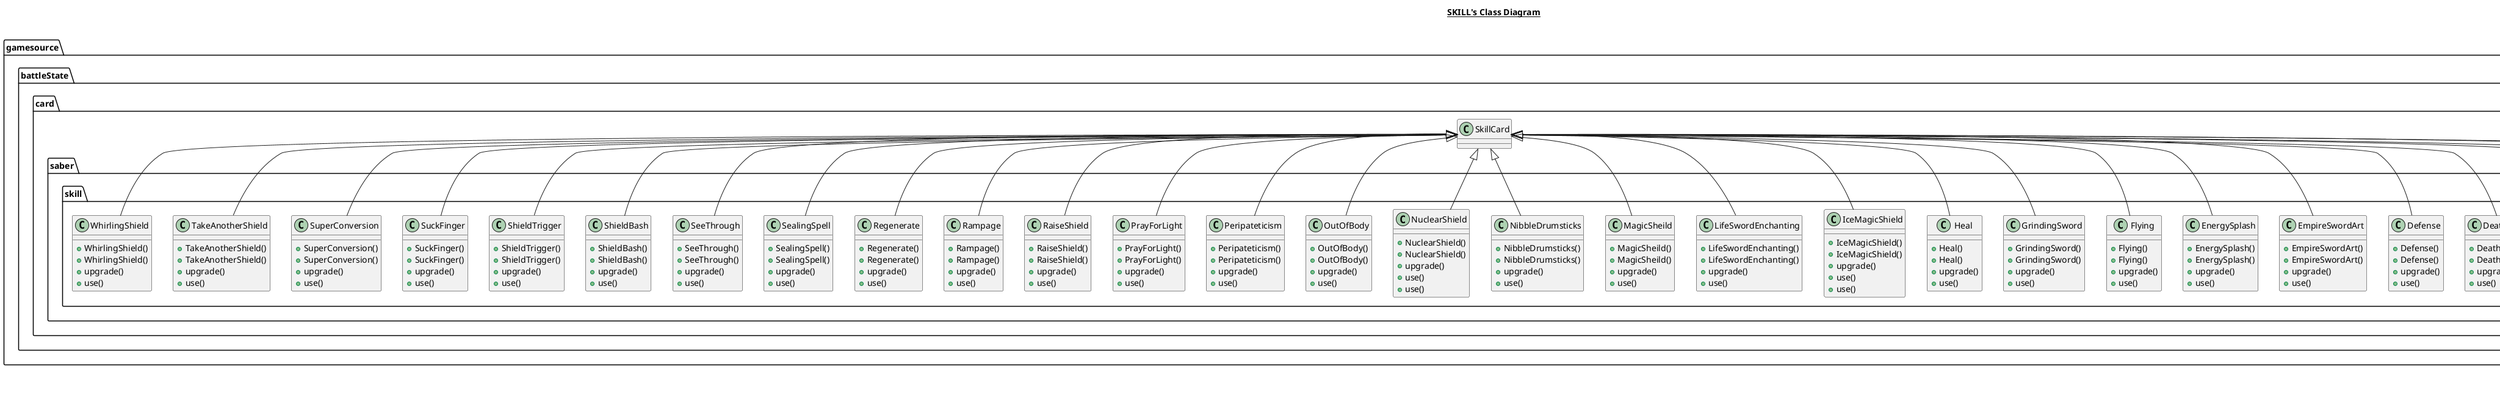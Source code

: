 @startuml

title __SKILL's Class Diagram__\n

  namespace gamesource {
    namespace battleState.card {
      namespace saber.skill {
        class gamesource.battleState.card.saber.skill.AccumulateEnergy {
            + AccumulateEnergy()
            + AccumulateEnergy()
            + upgrade()
            + use()
        }
      }
    }
  }
  

  namespace gamesource {
    namespace battleState.card {
      namespace saber.skill {
        class gamesource.battleState.card.saber.skill.Alleys {
            + Alleys()
            + Alleys()
            + upgrade()
            + use()
        }
      }
    }
  }
  

  namespace gamesource {
    namespace battleState.card {
      namespace saber.skill {
        class gamesource.battleState.card.saber.skill.CanyingShadow {
            + CanyingShadow()
            + CanyingShadow()
            + upgrade()
            + use()
        }
      }
    }
  }
  

  namespace gamesource {
    namespace battleState.card {
      namespace saber.skill {
        class gamesource.battleState.card.saber.skill.Charge {
            + Charge()
            + Charge()
            + upgrade()
            + use()
        }
      }
    }
  }
  

  namespace gamesource {
    namespace battleState.card {
      namespace saber.skill {
        class gamesource.battleState.card.saber.skill.DeathTogether {
            + DeathTogether()
            + DeathTogether()
            + upgrade()
            + use()
        }
      }
    }
  }
  

  namespace gamesource {
    namespace battleState.card {
      namespace saber.skill {
        class gamesource.battleState.card.saber.skill.Defense {
            + Defense()
            + Defense()
            + upgrade()
            + use()
        }
      }
    }
  }
  

  namespace gamesource {
    namespace battleState.card {
      namespace saber.skill {
        class gamesource.battleState.card.saber.skill.EmpireSwordArt {
            + EmpireSwordArt()
            + EmpireSwordArt()
            + upgrade()
            + use()
        }
      }
    }
  }
  

  namespace gamesource {
    namespace battleState.card {
      namespace saber.skill {
        class gamesource.battleState.card.saber.skill.EnergySplash {
            + EnergySplash()
            + EnergySplash()
            + upgrade()
            + use()
        }
      }
    }
  }
  

  namespace gamesource {
    namespace battleState.card {
      namespace saber.skill {
        class gamesource.battleState.card.saber.skill.Flying {
            + Flying()
            + Flying()
            + upgrade()
            + use()
        }
      }
    }
  }
  

  namespace gamesource {
    namespace battleState.card {
      namespace saber.skill {
        class gamesource.battleState.card.saber.skill.GrindingSword {
            + GrindingSword()
            + GrindingSword()
            + upgrade()
            + use()
        }
      }
    }
  }
  

  namespace gamesource {
    namespace battleState.card {
      namespace saber.skill {
        class gamesource.battleState.card.saber.skill.Heal {
            + Heal()
            + Heal()
            + upgrade()
            + use()
        }
      }
    }
  }
  

  namespace gamesource {
    namespace battleState.card {
      namespace saber.skill {
        class gamesource.battleState.card.saber.skill.IceMagicShield {
            + IceMagicShield()
            + IceMagicShield()
            + upgrade()
            + use()
            + use()
        }
      }
    }
  }
  

  namespace gamesource {
    namespace battleState.card {
      namespace saber.skill {
        class gamesource.battleState.card.saber.skill.LifeSwordEnchanting {
            + LifeSwordEnchanting()
            + LifeSwordEnchanting()
            + upgrade()
            + use()
        }
      }
    }
  }
  

  namespace gamesource {
    namespace battleState.card {
      namespace saber.skill {
        class gamesource.battleState.card.saber.skill.MagicSheild {
            + MagicSheild()
            + MagicSheild()
            + upgrade()
            + use()
        }
      }
    }
  }
  

  namespace gamesource {
    namespace battleState.card {
      namespace saber.skill {
        class gamesource.battleState.card.saber.skill.NibbleDrumsticks {
            + NibbleDrumsticks()
            + NibbleDrumsticks()
            + upgrade()
            + use()
        }
      }
    }
  }
  

  namespace gamesource {
    namespace battleState.card {
      namespace saber.skill {
        class gamesource.battleState.card.saber.skill.NuclearShield {
            + NuclearShield()
            + NuclearShield()
            + upgrade()
            + use()
            + use()
        }
      }
    }
  }
  

  namespace gamesource {
    namespace battleState.card {
      namespace saber.skill {
        class gamesource.battleState.card.saber.skill.OutOfBody {
            + OutOfBody()
            + OutOfBody()
            + upgrade()
            + use()
        }
      }
    }
  }
  

  namespace gamesource {
    namespace battleState.card {
      namespace saber.skill {
        class gamesource.battleState.card.saber.skill.Peripateticism {
            + Peripateticism()
            + Peripateticism()
            + upgrade()
            + use()
        }
      }
    }
  }
  

  namespace gamesource {
    namespace battleState.card {
      namespace saber.skill {
        class gamesource.battleState.card.saber.skill.PrayForLight {
            + PrayForLight()
            + PrayForLight()
            + upgrade()
            + use()
        }
      }
    }
  }
  

  namespace gamesource {
    namespace battleState.card {
      namespace saber.skill {
        class gamesource.battleState.card.saber.skill.RaiseShield {
            + RaiseShield()
            + RaiseShield()
            + upgrade()
            + use()
        }
      }
    }
  }
  

  namespace gamesource {
    namespace battleState.card {
      namespace saber.skill {
        class gamesource.battleState.card.saber.skill.Rampage {
            + Rampage()
            + Rampage()
            + upgrade()
            + use()
        }
      }
    }
  }
  

  namespace gamesource {
    namespace battleState.card {
      namespace saber.skill {
        class gamesource.battleState.card.saber.skill.Regenerate {
            + Regenerate()
            + Regenerate()
            + upgrade()
            + use()
        }
      }
    }
  }
  

  namespace gamesource {
    namespace battleState.card {
      namespace saber.skill {
        class gamesource.battleState.card.saber.skill.SealingSpell {
            + SealingSpell()
            + SealingSpell()
            + upgrade()
            + use()
        }
      }
    }
  }
  

  namespace gamesource {
    namespace battleState.card {
      namespace saber.skill {
        class gamesource.battleState.card.saber.skill.SeeThrough {
            + SeeThrough()
            + SeeThrough()
            + upgrade()
            + use()
        }
      }
    }
  }
  

  namespace gamesource {
    namespace battleState.card {
      namespace saber.skill {
        class gamesource.battleState.card.saber.skill.ShieldBash {
            + ShieldBash()
            + ShieldBash()
            + upgrade()
            + use()
        }
      }
    }
  }
  

  namespace gamesource {
    namespace battleState.card {
      namespace saber.skill {
        class gamesource.battleState.card.saber.skill.ShieldTrigger {
            + ShieldTrigger()
            + ShieldTrigger()
            + upgrade()
            + use()
        }
      }
    }
  }
  

  namespace gamesource {
    namespace battleState.card {
      namespace saber.skill {
        class gamesource.battleState.card.saber.skill.SuckFinger {
            + SuckFinger()
            + SuckFinger()
            + upgrade()
            + use()
        }
      }
    }
  }
  

  namespace gamesource {
    namespace battleState.card {
      namespace saber.skill {
        class gamesource.battleState.card.saber.skill.SuperConversion {
            + SuperConversion()
            + SuperConversion()
            + upgrade()
            + use()
        }
      }
    }
  }
  

  namespace gamesource {
    namespace battleState.card {
      namespace saber.skill {
        class gamesource.battleState.card.saber.skill.TakeAnotherShield {
            + TakeAnotherShield()
            + TakeAnotherShield()
            + upgrade()
            + use()
        }
      }
    }
  }
  

  namespace gamesource {
    namespace battleState.card {
      namespace saber.skill {
        class gamesource.battleState.card.saber.skill.WhirlingShield {
            + WhirlingShield()
            + WhirlingShield()
            + upgrade()
            + use()
        }
      }
    }
  }
  

  gamesource.battleState.card.saber.skill.AccumulateEnergy -up-|> gamesource.battleState.card.SkillCard
  gamesource.battleState.card.saber.skill.Alleys -up-|> gamesource.battleState.card.SkillCard
  gamesource.battleState.card.saber.skill.CanyingShadow -up-|> gamesource.battleState.card.SkillCard
  gamesource.battleState.card.saber.skill.Charge -up-|> gamesource.battleState.card.SkillCard
  gamesource.battleState.card.saber.skill.DeathTogether -up-|> gamesource.battleState.card.SkillCard
  gamesource.battleState.card.saber.skill.Defense -up-|> gamesource.battleState.card.SkillCard
  gamesource.battleState.card.saber.skill.EmpireSwordArt -up-|> gamesource.battleState.card.SkillCard
  gamesource.battleState.card.saber.skill.EnergySplash -up-|> gamesource.battleState.card.SkillCard
  gamesource.battleState.card.saber.skill.Flying -up-|> gamesource.battleState.card.SkillCard
  gamesource.battleState.card.saber.skill.GrindingSword -up-|> gamesource.battleState.card.SkillCard
  gamesource.battleState.card.saber.skill.Heal -up-|> gamesource.battleState.card.SkillCard
  gamesource.battleState.card.saber.skill.IceMagicShield -up-|> gamesource.battleState.card.SkillCard
  gamesource.battleState.card.saber.skill.LifeSwordEnchanting -up-|> gamesource.battleState.card.SkillCard
  gamesource.battleState.card.saber.skill.MagicSheild -up-|> gamesource.battleState.card.SkillCard
  gamesource.battleState.card.saber.skill.NibbleDrumsticks -up-|> gamesource.battleState.card.SkillCard
  gamesource.battleState.card.saber.skill.NuclearShield -up-|> gamesource.battleState.card.SkillCard
  gamesource.battleState.card.saber.skill.OutOfBody -up-|> gamesource.battleState.card.SkillCard
  gamesource.battleState.card.saber.skill.Peripateticism -up-|> gamesource.battleState.card.SkillCard
  gamesource.battleState.card.saber.skill.PrayForLight -up-|> gamesource.battleState.card.SkillCard
  gamesource.battleState.card.saber.skill.RaiseShield -up-|> gamesource.battleState.card.SkillCard
  gamesource.battleState.card.saber.skill.Rampage -up-|> gamesource.battleState.card.SkillCard
  gamesource.battleState.card.saber.skill.Regenerate -up-|> gamesource.battleState.card.SkillCard
  gamesource.battleState.card.saber.skill.SealingSpell -up-|> gamesource.battleState.card.SkillCard
  gamesource.battleState.card.saber.skill.SeeThrough -up-|> gamesource.battleState.card.SkillCard
  gamesource.battleState.card.saber.skill.ShieldBash -up-|> gamesource.battleState.card.SkillCard
  gamesource.battleState.card.saber.skill.ShieldTrigger -up-|> gamesource.battleState.card.SkillCard
  gamesource.battleState.card.saber.skill.SuckFinger -up-|> gamesource.battleState.card.SkillCard
  gamesource.battleState.card.saber.skill.SuperConversion -up-|> gamesource.battleState.card.SkillCard
  gamesource.battleState.card.saber.skill.TakeAnotherShield -up-|> gamesource.battleState.card.SkillCard
  gamesource.battleState.card.saber.skill.WhirlingShield -up-|> gamesource.battleState.card.SkillCard


right footer


PlantUML diagram generated by SketchIt! (https://bitbucket.org/pmesmeur/sketch.it)
For more information about this tool, please contact philippe.mesmeur@gmail.com
endfooter

@enduml
